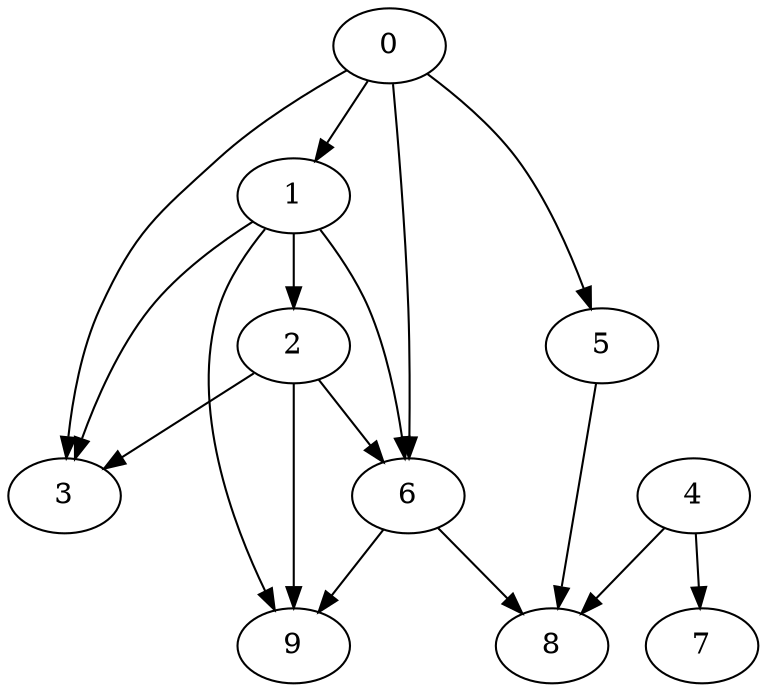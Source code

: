 digraph {
0 -> 1;
0 -> 3;
0 -> 5;
0 -> 6;
1 -> 2;
1 -> 3;
1 -> 6;
1 -> 9;
2 -> 3;
2 -> 6;
2 -> 9;
4 -> 7;
4 -> 8;
5 -> 8;
6 -> 8;
6 -> 9;
}
